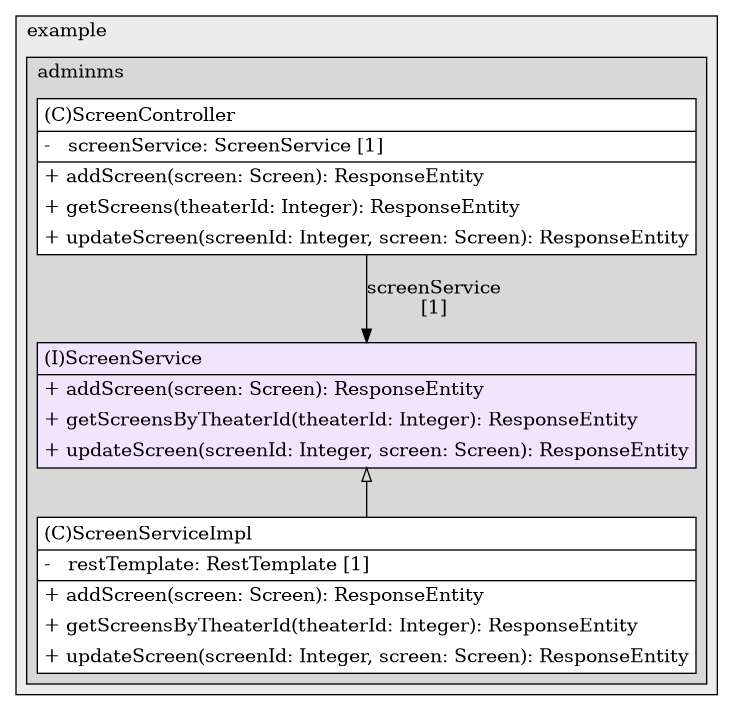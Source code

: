 @startuml

/' diagram meta data start
config=StructureConfiguration;
{
  "projectClassification": {
    "searchMode": "OpenProject", // OpenProject, AllProjects
    "includedProjects": "",
    "pathEndKeywords": "*.impl",
    "isClientPath": "",
    "isClientName": "",
    "isTestPath": "",
    "isTestName": "",
    "isMappingPath": "",
    "isMappingName": "",
    "isDataAccessPath": "",
    "isDataAccessName": "",
    "isDataStructurePath": "",
    "isDataStructureName": "",
    "isInterfaceStructuresPath": "",
    "isInterfaceStructuresName": "",
    "isEntryPointPath": "",
    "isEntryPointName": "",
    "treatFinalFieldsAsMandatory": false
  },
  "graphRestriction": {
    "classPackageExcludeFilter": "",
    "classPackageIncludeFilter": "",
    "classNameExcludeFilter": "",
    "classNameIncludeFilter": "",
    "methodNameExcludeFilter": "",
    "methodNameIncludeFilter": "",
    "removeByInheritance": "", // inheritance/annotation based filtering is done in a second step
    "removeByAnnotation": "",
    "removeByClassPackage": "", // cleanup the graph after inheritance/annotation based filtering is done
    "removeByClassName": "",
    "cutMappings": false,
    "cutEnum": true,
    "cutTests": true,
    "cutClient": true,
    "cutDataAccess": false,
    "cutInterfaceStructures": false,
    "cutDataStructures": false,
    "cutGetterAndSetter": true,
    "cutConstructors": true
  },
  "graphTraversal": {
    "forwardDepth": 6,
    "backwardDepth": 6,
    "classPackageExcludeFilter": "",
    "classPackageIncludeFilter": "",
    "classNameExcludeFilter": "",
    "classNameIncludeFilter": "",
    "methodNameExcludeFilter": "",
    "methodNameIncludeFilter": "",
    "hideMappings": false,
    "hideDataStructures": false,
    "hidePrivateMethods": true,
    "hideInterfaceCalls": true, // indirection: implementation -> interface (is hidden) -> implementation
    "onlyShowApplicationEntryPoints": false, // root node is included
    "useMethodCallsForStructureDiagram": "ForwardOnly" // ForwardOnly, BothDirections, No
  },
  "details": {
    "aggregation": "GroupByClass", // ByClass, GroupByClass, None
    "showClassGenericTypes": true,
    "showMethods": true,
    "showMethodParameterNames": true,
    "showMethodParameterTypes": true,
    "showMethodReturnType": true,
    "showPackageLevels": 2,
    "showDetailedClassStructure": true
  },
  "rootClass": "com.example.adminms.service.ScreenService",
  "extensionCallbackMethod": "" // qualified.class.name#methodName - signature: public static String method(String)
}
diagram meta data end '/



digraph g {
    rankdir="TB"
    splines=polyline
    

'nodes 
subgraph cluster_1322970774 { 
   	label=example
	labeljust=l
	fillcolor="#ececec"
	style=filled
   
   subgraph cluster_308449457 { 
   	label=adminms
	labeljust=l
	fillcolor="#d8d8d8"
	style=filled
   
   ScreenController608756102[
	label=<<TABLE BORDER="1" CELLBORDER="0" CELLPADDING="4" CELLSPACING="0">
<TR><TD ALIGN="LEFT" >(C)ScreenController</TD></TR>
<HR/>
<TR><TD ALIGN="LEFT" >-   screenService: ScreenService [1]</TD></TR>
<HR/>
<TR><TD ALIGN="LEFT" >+ addScreen(screen: Screen): ResponseEntity</TD></TR>
<TR><TD ALIGN="LEFT" >+ getScreens(theaterId: Integer): ResponseEntity</TD></TR>
<TR><TD ALIGN="LEFT" >+ updateScreen(screenId: Integer, screen: Screen): ResponseEntity</TD></TR>
</TABLE>>
	style=filled
	margin=0
	shape=plaintext
	fillcolor="#FFFFFF"
];

ScreenService994713867[
	label=<<TABLE BORDER="1" CELLBORDER="0" CELLPADDING="4" CELLSPACING="0">
<TR><TD ALIGN="LEFT" >(I)ScreenService</TD></TR>
<HR/>
<TR><TD ALIGN="LEFT" >+ addScreen(screen: Screen): ResponseEntity</TD></TR>
<TR><TD ALIGN="LEFT" >+ getScreensByTheaterId(theaterId: Integer): ResponseEntity</TD></TR>
<TR><TD ALIGN="LEFT" >+ updateScreen(screenId: Integer, screen: Screen): ResponseEntity</TD></TR>
</TABLE>>
	style=filled
	margin=0
	shape=plaintext
	fillcolor="#F1E5FD"
];

ScreenServiceImpl994713867[
	label=<<TABLE BORDER="1" CELLBORDER="0" CELLPADDING="4" CELLSPACING="0">
<TR><TD ALIGN="LEFT" >(C)ScreenServiceImpl</TD></TR>
<HR/>
<TR><TD ALIGN="LEFT" >-   restTemplate: RestTemplate [1]</TD></TR>
<HR/>
<TR><TD ALIGN="LEFT" >+ addScreen(screen: Screen): ResponseEntity</TD></TR>
<TR><TD ALIGN="LEFT" >+ getScreensByTheaterId(theaterId: Integer): ResponseEntity</TD></TR>
<TR><TD ALIGN="LEFT" >+ updateScreen(screenId: Integer, screen: Screen): ResponseEntity</TD></TR>
</TABLE>>
	style=filled
	margin=0
	shape=plaintext
	fillcolor="#FFFFFF"
];
} 
} 

'edges    
ScreenController608756102 -> ScreenService994713867[label="screenService
[1]"];
ScreenService994713867 -> ScreenServiceImpl994713867[arrowhead=none, arrowtail=empty, dir=both];
    
}
@enduml